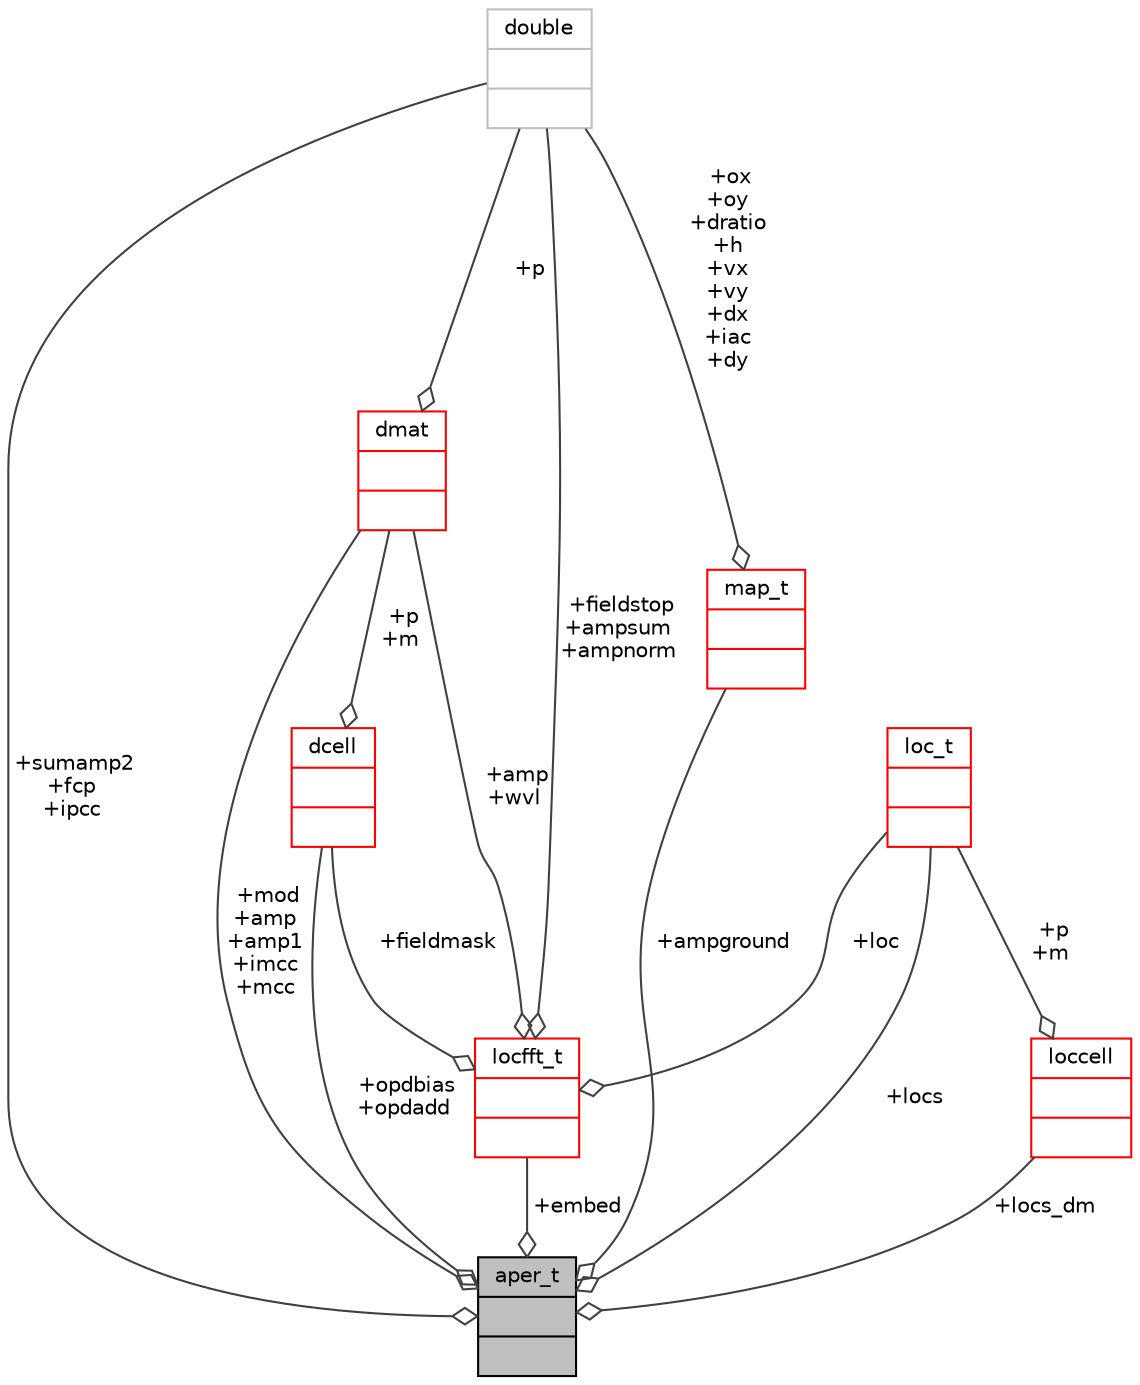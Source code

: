 digraph "aper_t"
{
 // INTERACTIVE_SVG=YES
  bgcolor="transparent";
  edge [fontname="Helvetica",fontsize="10",labelfontname="Helvetica",labelfontsize="10"];
  node [fontname="Helvetica",fontsize="10",shape=record];
  Node1 [label="{aper_t\n||}",height=0.2,width=0.4,color="black", fillcolor="grey75", style="filled", fontcolor="black"];
  Node2 -> Node1 [color="grey25",fontsize="10",style="solid",label=" +opdbias\n+opdadd" ,arrowhead="odiamond",fontname="Helvetica"];
  Node2 [label="{dcell\n||}",height=0.2,width=0.4,color="red",URL="$type_8h.html#structdcell"];
  Node10 -> Node2 [color="grey25",fontsize="10",style="solid",label=" +p\n+m" ,arrowhead="odiamond",fontname="Helvetica"];
  Node10 [label="{dmat\n||}",height=0.2,width=0.4,color="red",URL="$type_8h.html#structdmat"];
  Node13 -> Node10 [color="grey25",fontsize="10",style="solid",label=" +p" ,arrowhead="odiamond",fontname="Helvetica"];
  Node13 [label="{double\n||}",height=0.2,width=0.4,color="grey75"];
  Node16 -> Node1 [color="grey25",fontsize="10",style="solid",label=" +locs_dm" ,arrowhead="odiamond",fontname="Helvetica"];
  Node16 [label="{loccell\n||}",height=0.2,width=0.4,color="red",URL="$type_8h.html#structloccell"];
  Node18 -> Node16 [color="grey25",fontsize="10",style="solid",label=" +p\n+m" ,arrowhead="odiamond",fontname="Helvetica"];
  Node18 [label="{loc_t\n||}",height=0.2,width=0.4,color="red",URL="$type_8h.html#structloc__t"];
  Node13 -> Node1 [color="grey25",fontsize="10",style="solid",label=" +sumamp2\n+fcp\n+ipcc" ,arrowhead="odiamond",fontname="Helvetica"];
  Node21 -> Node1 [color="grey25",fontsize="10",style="solid",label=" +embed" ,arrowhead="odiamond",fontname="Helvetica"];
  Node21 [label="{locfft_t\n||}",height=0.2,width=0.4,color="red",URL="$locfft_8h.html#structlocfft__t"];
  Node2 -> Node21 [color="grey25",fontsize="10",style="solid",label=" +fieldmask" ,arrowhead="odiamond",fontname="Helvetica"];
  Node13 -> Node21 [color="grey25",fontsize="10",style="solid",label=" +fieldstop\n+ampsum\n+ampnorm" ,arrowhead="odiamond",fontname="Helvetica"];
  Node10 -> Node21 [color="grey25",fontsize="10",style="solid",label=" +amp\n+wvl" ,arrowhead="odiamond",fontname="Helvetica"];
  Node18 -> Node21 [color="grey25",fontsize="10",style="solid",label=" +loc" ,arrowhead="odiamond",fontname="Helvetica"];
  Node24 -> Node1 [color="grey25",fontsize="10",style="solid",label=" +ampground" ,arrowhead="odiamond",fontname="Helvetica"];
  Node24 [label="{map_t\n||}",height=0.2,width=0.4,color="red",URL="$type_8h.html#structmap__t"];
  Node13 -> Node24 [color="grey25",fontsize="10",style="solid",label=" +ox\n+oy\n+dratio\n+h\n+vx\n+vy\n+dx\n+iac\n+dy" ,arrowhead="odiamond",fontname="Helvetica"];
  Node10 -> Node1 [color="grey25",fontsize="10",style="solid",label=" +mod\n+amp\n+amp1\n+imcc\n+mcc" ,arrowhead="odiamond",fontname="Helvetica"];
  Node18 -> Node1 [color="grey25",fontsize="10",style="solid",label=" +locs" ,arrowhead="odiamond",fontname="Helvetica"];
}

